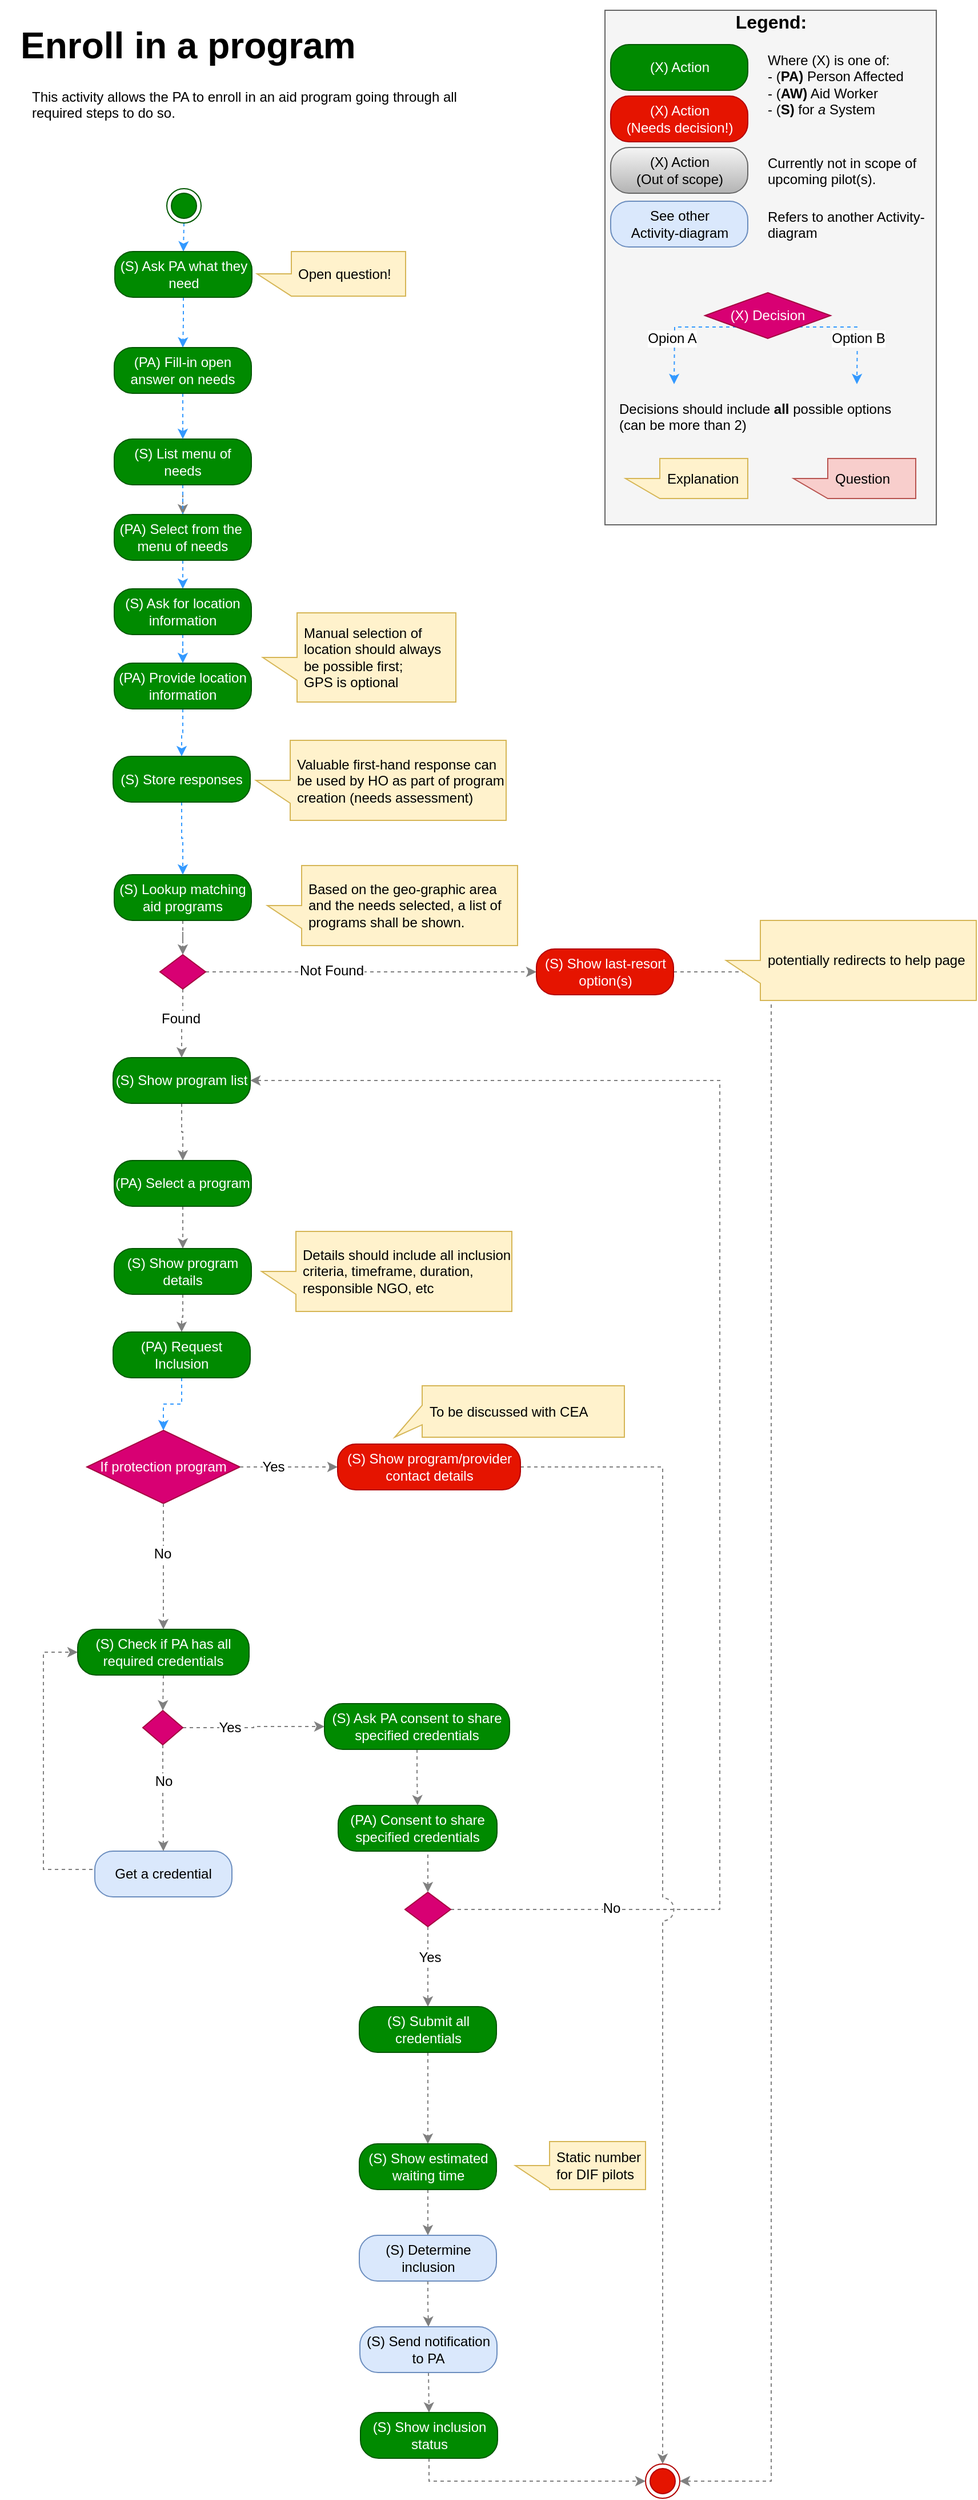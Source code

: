 <mxfile version="10.7.7" type="github"><diagram id="uyd7z65uwDIBuKVMTp-y" name="Page-1"><mxGraphModel dx="797" dy="437" grid="0" gridSize="10" guides="1" tooltips="1" connect="1" arrows="1" fold="1" page="1" pageScale="1" pageWidth="827" pageHeight="1169" math="0" shadow="0"><root><mxCell id="0"/><mxCell id="1" parent="0"/><mxCell id="dZI5QaEkNRva04lKHHQ4-4" style="edgeStyle=orthogonalEdgeStyle;rounded=0;orthogonalLoop=1;jettySize=auto;html=1;exitX=0.5;exitY=1;exitDx=0;exitDy=0;entryX=0.5;entryY=0;entryDx=0;entryDy=0;dashed=1;strokeColor=#3399FF;fontColor=#ffffff;" parent="1" source="oU4Lt3CGuPSWamgN9LYf-1" target="zf2kg7kvvW6hPiBmQthj-25" edge="1"><mxGeometry relative="1" as="geometry"/></mxCell><mxCell id="oU4Lt3CGuPSWamgN9LYf-1" value="" style="ellipse;html=1;shape=endState;fillColor=#008a00;strokeColor=#005700;fontColor=#ffffff;" parent="1" vertex="1"><mxGeometry x="146" y="165" width="30" height="30" as="geometry"/></mxCell><mxCell id="oU4Lt3CGuPSWamgN9LYf-8" value="" style="edgeStyle=orthogonalEdgeStyle;rounded=0;orthogonalLoop=1;jettySize=auto;html=1;dashed=1;strokeColor=#808080;" parent="1" source="oU4Lt3CGuPSWamgN9LYf-4" target="oU4Lt3CGuPSWamgN9LYf-7" edge="1"><mxGeometry relative="1" as="geometry"/></mxCell><mxCell id="oU4Lt3CGuPSWamgN9LYf-67" value="" style="edgeStyle=orthogonalEdgeStyle;rounded=0;orthogonalLoop=1;jettySize=auto;html=1;dashed=1;strokeColor=#3399FF;fontColor=#ffffff;entryX=0.5;entryY=0;entryDx=0;entryDy=0;" parent="1" source="oU4Lt3CGuPSWamgN9LYf-4" target="HjRFeHf8o4GDufUZVxiz-6" edge="1"><mxGeometry relative="1" as="geometry"/></mxCell><mxCell id="oU4Lt3CGuPSWamgN9LYf-4" value="(S) List menu of needs" style="rounded=1;whiteSpace=wrap;html=1;arcSize=40;fillColor=#008a00;strokeColor=#005700;fontColor=#ffffff;" parent="1" vertex="1"><mxGeometry x="100" y="384" width="120" height="40" as="geometry"/></mxCell><mxCell id="dZI5QaEkNRva04lKHHQ4-15" value="" style="edgeStyle=orthogonalEdgeStyle;rounded=0;orthogonalLoop=1;jettySize=auto;html=1;dashed=1;strokeColor=#3399FF;fontColor=#ffffff;" parent="1" source="oU4Lt3CGuPSWamgN9LYf-66" target="dZI5QaEkNRva04lKHHQ4-5" edge="1"><mxGeometry relative="1" as="geometry"/></mxCell><mxCell id="oU4Lt3CGuPSWamgN9LYf-66" value="(PA) Provide location information" style="rounded=1;whiteSpace=wrap;html=1;arcSize=40;fillColor=#008a00;strokeColor=#005700;fontColor=#ffffff;" parent="1" vertex="1"><mxGeometry x="100" y="580" width="120" height="40" as="geometry"/></mxCell><mxCell id="0B6B8H3ElIvbhqajSySz-6" style="edgeStyle=orthogonalEdgeStyle;rounded=0;orthogonalLoop=1;jettySize=auto;html=1;entryX=0.5;entryY=0;entryDx=0;entryDy=0;dashed=1;strokeColor=#808080;fontColor=#ffffff;" parent="1" source="oU4Lt3CGuPSWamgN9LYf-68" target="oU4Lt3CGuPSWamgN9LYf-76" edge="1"><mxGeometry relative="1" as="geometry"/></mxCell><mxCell id="oU4Lt3CGuPSWamgN9LYf-68" value="(S) Lookup matching aid programs" style="rounded=1;whiteSpace=wrap;html=1;arcSize=40;fillColor=#008a00;strokeColor=#005700;fontColor=#ffffff;" parent="1" vertex="1"><mxGeometry x="100" y="765" width="120" height="40" as="geometry"/></mxCell><mxCell id="oU4Lt3CGuPSWamgN9LYf-7" value="(PA) Select from the&amp;nbsp; menu of needs" style="rounded=1;whiteSpace=wrap;html=1;arcSize=40;fillColor=#008a00;strokeColor=#005700;fontColor=#ffffff;" parent="1" vertex="1"><mxGeometry x="100" y="450" width="120" height="40" as="geometry"/></mxCell><mxCell id="oU4Lt3CGuPSWamgN9LYf-14" value="" style="edgeStyle=orthogonalEdgeStyle;rounded=0;orthogonalLoop=1;jettySize=auto;html=1;dashed=1;strokeColor=#808080;" parent="1" source="oU4Lt3CGuPSWamgN9LYf-11" target="oU4Lt3CGuPSWamgN9LYf-13" edge="1"><mxGeometry relative="1" as="geometry"/></mxCell><mxCell id="oU4Lt3CGuPSWamgN9LYf-11" value="(S) Show program list" style="rounded=1;whiteSpace=wrap;html=1;arcSize=40;fillColor=#008a00;strokeColor=#005700;fontColor=#ffffff;" parent="1" vertex="1"><mxGeometry x="99" y="925" width="120" height="40" as="geometry"/></mxCell><mxCell id="oU4Lt3CGuPSWamgN9LYf-65" style="edgeStyle=orthogonalEdgeStyle;rounded=0;orthogonalLoop=1;jettySize=auto;html=1;entryX=0.5;entryY=0;entryDx=0;entryDy=0;dashed=1;strokeColor=#808080;fontColor=none;" parent="1" source="oU4Lt3CGuPSWamgN9LYf-13" target="oU4Lt3CGuPSWamgN9LYf-18" edge="1"><mxGeometry relative="1" as="geometry"/></mxCell><mxCell id="oU4Lt3CGuPSWamgN9LYf-13" value="(PA) Select a program" style="rounded=1;whiteSpace=wrap;html=1;arcSize=40;fillColor=#008a00;strokeColor=#005700;fontColor=#ffffff;" parent="1" vertex="1"><mxGeometry x="100" y="1015" width="120" height="40" as="geometry"/></mxCell><mxCell id="zf2kg7kvvW6hPiBmQthj-16" style="edgeStyle=orthogonalEdgeStyle;rounded=0;orthogonalLoop=1;jettySize=auto;html=1;dashed=1;strokeColor=#808080;fontSize=20;fontColor=#ffffff;" parent="1" source="oU4Lt3CGuPSWamgN9LYf-18" target="oU4Lt3CGuPSWamgN9LYf-20" edge="1"><mxGeometry relative="1" as="geometry"/></mxCell><mxCell id="oU4Lt3CGuPSWamgN9LYf-18" value="(S) Show program details" style="rounded=1;whiteSpace=wrap;html=1;arcSize=40;fillColor=#008a00;strokeColor=#005700;fontColor=#ffffff;" parent="1" vertex="1"><mxGeometry x="100" y="1092" width="120" height="40" as="geometry"/></mxCell><mxCell id="dZI5QaEkNRva04lKHHQ4-14" style="edgeStyle=orthogonalEdgeStyle;rounded=0;orthogonalLoop=1;jettySize=auto;html=1;exitX=0.5;exitY=1;exitDx=0;exitDy=0;entryX=0.5;entryY=0;entryDx=0;entryDy=0;dashed=1;strokeColor=#3399FF;fontColor=#ffffff;" parent="1" source="oU4Lt3CGuPSWamgN9LYf-20" target="oU4Lt3CGuPSWamgN9LYf-88" edge="1"><mxGeometry relative="1" as="geometry"/></mxCell><mxCell id="oU4Lt3CGuPSWamgN9LYf-20" value="(PA) Request Inclusion" style="rounded=1;whiteSpace=wrap;html=1;arcSize=40;fillColor=#008a00;strokeColor=#005700;fontColor=#ffffff;" parent="1" vertex="1"><mxGeometry x="99" y="1165" width="120" height="40" as="geometry"/></mxCell><mxCell id="oU4Lt3CGuPSWamgN9LYf-46" style="edgeStyle=orthogonalEdgeStyle;rounded=0;orthogonalLoop=1;jettySize=auto;html=1;entryX=0;entryY=0.5;entryDx=0;entryDy=0;dashed=1;strokeColor=#808080;fontColor=#ffffff;exitX=0;exitY=0.5;exitDx=0;exitDy=0;" parent="1" source="oU4Lt3CGuPSWamgN9LYf-24" target="zf2kg7kvvW6hPiBmQthj-17" edge="1"><mxGeometry relative="1" as="geometry"><Array as="points"><mxPoint x="38" y="1635"/><mxPoint x="38" y="1445"/></Array></mxGeometry></mxCell><mxCell id="oU4Lt3CGuPSWamgN9LYf-24" value="Get a credential" style="rounded=1;whiteSpace=wrap;html=1;arcSize=40;fillColor=#dae8fc;strokeColor=#6c8ebf;" parent="1" vertex="1"><mxGeometry x="83" y="1619" width="120" height="40" as="geometry"/></mxCell><mxCell id="oU4Lt3CGuPSWamgN9LYf-30" style="edgeStyle=orthogonalEdgeStyle;rounded=0;orthogonalLoop=1;jettySize=auto;html=1;entryX=0.5;entryY=0;entryDx=0;entryDy=0;dashed=1;strokeColor=#808080;" parent="1" source="oU4Lt3CGuPSWamgN9LYf-26" target="oU4Lt3CGuPSWamgN9LYf-24" edge="1"><mxGeometry relative="1" as="geometry"/></mxCell><mxCell id="oU4Lt3CGuPSWamgN9LYf-31" value="No&lt;br&gt;" style="text;html=1;resizable=0;points=[];align=center;verticalAlign=middle;labelBackgroundColor=#ffffff;" parent="oU4Lt3CGuPSWamgN9LYf-30" vertex="1" connectable="0"><mxGeometry x="-0.319" relative="1" as="geometry"><mxPoint as="offset"/></mxGeometry></mxCell><mxCell id="oU4Lt3CGuPSWamgN9LYf-33" style="edgeStyle=orthogonalEdgeStyle;rounded=0;orthogonalLoop=1;jettySize=auto;html=1;entryX=0;entryY=0.5;entryDx=0;entryDy=0;dashed=1;strokeColor=#808080;" parent="1" source="oU4Lt3CGuPSWamgN9LYf-26" target="zf2kg7kvvW6hPiBmQthj-22" edge="1"><mxGeometry relative="1" as="geometry"><mxPoint x="355" y="1625" as="targetPoint"/></mxGeometry></mxCell><mxCell id="oU4Lt3CGuPSWamgN9LYf-34" value="Yes" style="text;html=1;resizable=0;points=[];align=center;verticalAlign=middle;labelBackgroundColor=#ffffff;" parent="oU4Lt3CGuPSWamgN9LYf-33" vertex="1" connectable="0"><mxGeometry x="-0.283" relative="1" as="geometry"><mxPoint x="-4" as="offset"/></mxGeometry></mxCell><mxCell id="oU4Lt3CGuPSWamgN9LYf-26" value="" style="rhombus;whiteSpace=wrap;html=1;fillColor=#d80073;strokeColor=#A50040;fontColor=#ffffff;" parent="1" vertex="1"><mxGeometry x="125" y="1496" width="35" height="30" as="geometry"/></mxCell><mxCell id="oU4Lt3CGuPSWamgN9LYf-49" style="edgeStyle=orthogonalEdgeStyle;rounded=0;orthogonalLoop=1;jettySize=auto;html=1;entryX=1;entryY=0.5;entryDx=0;entryDy=0;dashed=1;strokeColor=#808080;fontColor=#ffffff;jumpStyle=none;" parent="1" source="oU4Lt3CGuPSWamgN9LYf-37" target="oU4Lt3CGuPSWamgN9LYf-11" edge="1"><mxGeometry relative="1" as="geometry"><Array as="points"><mxPoint x="630" y="1670"/><mxPoint x="630" y="945"/></Array></mxGeometry></mxCell><mxCell id="oU4Lt3CGuPSWamgN9LYf-51" value="No" style="text;html=1;resizable=0;points=[];align=center;verticalAlign=middle;labelBackgroundColor=#ffffff;fontColor=none;noLabel=1;" parent="oU4Lt3CGuPSWamgN9LYf-49" vertex="1" connectable="0"><mxGeometry x="-0.216" y="-31" relative="1" as="geometry"><mxPoint as="offset"/></mxGeometry></mxCell><mxCell id="zf2kg7kvvW6hPiBmQthj-24" value="&lt;font color=&quot;#000000&quot; style=&quot;font-size: 12px;&quot;&gt;No&lt;/font&gt;" style="text;html=1;resizable=0;points=[];align=center;verticalAlign=middle;labelBackgroundColor=#ffffff;fontSize=12;fontColor=#ffffff;" parent="oU4Lt3CGuPSWamgN9LYf-49" vertex="1" connectable="0"><mxGeometry x="-0.795" y="1" relative="1" as="geometry"><mxPoint as="offset"/></mxGeometry></mxCell><mxCell id="oU4Lt3CGuPSWamgN9LYf-54" style="edgeStyle=orthogonalEdgeStyle;rounded=0;orthogonalLoop=1;jettySize=auto;html=1;entryX=0.5;entryY=0;entryDx=0;entryDy=0;dashed=1;strokeColor=#808080;fontColor=none;" parent="1" source="oU4Lt3CGuPSWamgN9LYf-37" target="oU4Lt3CGuPSWamgN9LYf-53" edge="1"><mxGeometry relative="1" as="geometry"/></mxCell><mxCell id="FkbT74hbkSmJbPn7-JpA-1" value="Yes" style="text;html=1;resizable=0;points=[];align=center;verticalAlign=middle;labelBackgroundColor=#ffffff;" parent="oU4Lt3CGuPSWamgN9LYf-54" vertex="1" connectable="0"><mxGeometry x="-0.242" y="1" relative="1" as="geometry"><mxPoint as="offset"/></mxGeometry></mxCell><mxCell id="oU4Lt3CGuPSWamgN9LYf-37" value="" style="rhombus;whiteSpace=wrap;html=1;fillColor=#d80073;strokeColor=#A50040;fontColor=#ffffff;" parent="1" vertex="1"><mxGeometry x="354.5" y="1655" width="40" height="30" as="geometry"/></mxCell><mxCell id="oU4Lt3CGuPSWamgN9LYf-48" value="" style="ellipse;html=1;shape=endState;fillColor=#e51400;strokeColor=#B20000;fontColor=#ffffff;" parent="1" vertex="1"><mxGeometry x="565" y="2155" width="30" height="30" as="geometry"/></mxCell><mxCell id="oU4Lt3CGuPSWamgN9LYf-56" value="" style="edgeStyle=orthogonalEdgeStyle;rounded=0;orthogonalLoop=1;jettySize=auto;html=1;dashed=1;strokeColor=#808080;fontColor=none;" parent="1" source="oU4Lt3CGuPSWamgN9LYf-53" target="oU4Lt3CGuPSWamgN9LYf-55" edge="1"><mxGeometry relative="1" as="geometry"/></mxCell><mxCell id="oU4Lt3CGuPSWamgN9LYf-53" value="(S) Submit all credentials" style="rounded=1;whiteSpace=wrap;html=1;arcSize=40;fillColor=#008a00;strokeColor=#005700;fontColor=#ffffff;" parent="1" vertex="1"><mxGeometry x="314.5" y="1755" width="120" height="40" as="geometry"/></mxCell><mxCell id="oU4Lt3CGuPSWamgN9LYf-58" value="" style="edgeStyle=orthogonalEdgeStyle;rounded=0;orthogonalLoop=1;jettySize=auto;html=1;dashed=1;strokeColor=#808080;fontColor=none;" parent="1" source="oU4Lt3CGuPSWamgN9LYf-55" target="oU4Lt3CGuPSWamgN9LYf-57" edge="1"><mxGeometry relative="1" as="geometry"/></mxCell><mxCell id="oU4Lt3CGuPSWamgN9LYf-55" value="(S) Show estimated waiting time" style="rounded=1;whiteSpace=wrap;html=1;arcSize=40;fillColor=#008a00;strokeColor=#005700;fontColor=#ffffff;" parent="1" vertex="1"><mxGeometry x="314.5" y="1875" width="120" height="40" as="geometry"/></mxCell><mxCell id="oU4Lt3CGuPSWamgN9LYf-61" style="edgeStyle=orthogonalEdgeStyle;rounded=0;orthogonalLoop=1;jettySize=auto;html=1;entryX=0.5;entryY=0;entryDx=0;entryDy=0;dashed=1;strokeColor=#808080;fontColor=none;" parent="1" source="oU4Lt3CGuPSWamgN9LYf-57" target="oU4Lt3CGuPSWamgN9LYf-62" edge="1"><mxGeometry relative="1" as="geometry"><mxPoint x="374.857" y="1975.143" as="targetPoint"/></mxGeometry></mxCell><mxCell id="oU4Lt3CGuPSWamgN9LYf-57" value="(S) Determine inclusion" style="rounded=1;whiteSpace=wrap;html=1;arcSize=40;fillColor=#dae8fc;strokeColor=#6c8ebf;" parent="1" vertex="1"><mxGeometry x="314.5" y="1955" width="120" height="40" as="geometry"/></mxCell><mxCell id="oU4Lt3CGuPSWamgN9LYf-64" style="edgeStyle=orthogonalEdgeStyle;rounded=0;orthogonalLoop=1;jettySize=auto;html=1;entryX=0.5;entryY=0;entryDx=0;entryDy=0;dashed=1;strokeColor=#808080;fontColor=none;exitX=0.5;exitY=1;exitDx=0;exitDy=0;" parent="1" source="oU4Lt3CGuPSWamgN9LYf-62" target="HjRFeHf8o4GDufUZVxiz-4" edge="1"><mxGeometry relative="1" as="geometry"/></mxCell><mxCell id="oU4Lt3CGuPSWamgN9LYf-62" value="(S) Send notification to PA" style="rounded=1;whiteSpace=wrap;html=1;arcSize=40;fillColor=#dae8fc;strokeColor=#6c8ebf;fontColor=#000000;" parent="1" vertex="1"><mxGeometry x="315" y="2035" width="120" height="40" as="geometry"/></mxCell><mxCell id="oU4Lt3CGuPSWamgN9LYf-80" value="" style="edgeStyle=orthogonalEdgeStyle;rounded=0;orthogonalLoop=1;jettySize=auto;html=1;dashed=1;strokeColor=#808080;fontColor=#ffffff;entryX=0;entryY=0.5;entryDx=0;entryDy=0;" parent="1" source="oU4Lt3CGuPSWamgN9LYf-76" target="oU4Lt3CGuPSWamgN9LYf-85" edge="1"><mxGeometry relative="1" as="geometry"><mxPoint x="320" y="850" as="targetPoint"/></mxGeometry></mxCell><mxCell id="oU4Lt3CGuPSWamgN9LYf-81" value="&lt;font color=&quot;#000000&quot;&gt;Not Found&lt;/font&gt;" style="text;html=1;resizable=0;points=[];align=center;verticalAlign=middle;labelBackgroundColor=#ffffff;fontColor=#ffffff;" parent="oU4Lt3CGuPSWamgN9LYf-80" vertex="1" connectable="0"><mxGeometry x="-0.239" y="1" relative="1" as="geometry"><mxPoint as="offset"/></mxGeometry></mxCell><mxCell id="oU4Lt3CGuPSWamgN9LYf-83" value="" style="edgeStyle=orthogonalEdgeStyle;rounded=0;orthogonalLoop=1;jettySize=auto;html=1;dashed=1;strokeColor=#808080;fontColor=#ffffff;entryX=0.5;entryY=0;entryDx=0;entryDy=0;" parent="1" source="oU4Lt3CGuPSWamgN9LYf-76" target="oU4Lt3CGuPSWamgN9LYf-11" edge="1"><mxGeometry relative="1" as="geometry"><mxPoint x="160" y="950" as="targetPoint"/></mxGeometry></mxCell><mxCell id="oU4Lt3CGuPSWamgN9LYf-84" value="&lt;font color=&quot;#000000&quot;&gt;Found&lt;/font&gt;" style="text;html=1;resizable=0;points=[];align=center;verticalAlign=middle;labelBackgroundColor=#ffffff;fontColor=#ffffff;" parent="oU4Lt3CGuPSWamgN9LYf-83" vertex="1" connectable="0"><mxGeometry x="0.218" y="-1" relative="1" as="geometry"><mxPoint y="-10" as="offset"/></mxGeometry></mxCell><mxCell id="oU4Lt3CGuPSWamgN9LYf-76" value="" style="rhombus;whiteSpace=wrap;html=1;fillColor=#d80073;strokeColor=#A50040;fontColor=#ffffff;" parent="1" vertex="1"><mxGeometry x="140" y="835" width="40" height="30" as="geometry"/></mxCell><mxCell id="oU4Lt3CGuPSWamgN9LYf-87" style="edgeStyle=orthogonalEdgeStyle;rounded=0;orthogonalLoop=1;jettySize=auto;html=1;dashed=1;strokeColor=#808080;fontColor=#ffffff;exitX=1;exitY=0.5;exitDx=0;exitDy=0;entryX=1;entryY=0.5;entryDx=0;entryDy=0;" parent="1" source="oU4Lt3CGuPSWamgN9LYf-85" target="oU4Lt3CGuPSWamgN9LYf-48" edge="1"><mxGeometry relative="1" as="geometry"><mxPoint x="530" y="895" as="sourcePoint"/><Array as="points"><mxPoint x="675" y="850"/><mxPoint x="675" y="2170"/></Array></mxGeometry></mxCell><mxCell id="oU4Lt3CGuPSWamgN9LYf-85" value="(S) Show last-resort option(s)" style="rounded=1;whiteSpace=wrap;html=1;arcSize=40;fillColor=#e51400;strokeColor=#B20000;fontColor=#ffffff;" parent="1" vertex="1"><mxGeometry x="469.5" y="830" width="120" height="40" as="geometry"/></mxCell><mxCell id="zf2kg7kvvW6hPiBmQthj-14" style="edgeStyle=orthogonalEdgeStyle;rounded=0;orthogonalLoop=1;jettySize=auto;html=1;exitX=0.5;exitY=1;exitDx=0;exitDy=0;entryX=0.5;entryY=0;entryDx=0;entryDy=0;dashed=1;strokeColor=#808080;fontSize=20;fontColor=#ffffff;" parent="1" source="zf2kg7kvvW6hPiBmQthj-17" target="oU4Lt3CGuPSWamgN9LYf-26" edge="1"><mxGeometry relative="1" as="geometry"/></mxCell><mxCell id="oU4Lt3CGuPSWamgN9LYf-88" value="&lt;span&gt;If protection program&lt;/span&gt;" style="rhombus;whiteSpace=wrap;html=1;fillColor=#d80073;strokeColor=#A50040;fontColor=#ffffff;" parent="1" vertex="1"><mxGeometry x="76" y="1251" width="134" height="64" as="geometry"/></mxCell><mxCell id="zf2kg7kvvW6hPiBmQthj-10" style="edgeStyle=orthogonalEdgeStyle;rounded=0;orthogonalLoop=1;jettySize=auto;html=1;entryX=0;entryY=0.5;entryDx=0;entryDy=0;dashed=1;strokeColor=#808080;fontColor=#ffffff;exitX=1;exitY=0.5;exitDx=0;exitDy=0;" parent="1" source="oU4Lt3CGuPSWamgN9LYf-88" target="oU4Lt3CGuPSWamgN9LYf-95" edge="1"><mxGeometry relative="1" as="geometry"/></mxCell><mxCell id="zf2kg7kvvW6hPiBmQthj-11" value="&lt;font color=&quot;#000000&quot; style=&quot;font-size: 12px;&quot;&gt;Yes&lt;/font&gt;" style="text;html=1;resizable=0;points=[];align=center;verticalAlign=middle;labelBackgroundColor=#ffffff;fontSize=12;fontColor=#ffffff;" parent="zf2kg7kvvW6hPiBmQthj-10" vertex="1" connectable="0"><mxGeometry x="-0.282" y="-2" relative="1" as="geometry"><mxPoint x="-1.5" y="-2" as="offset"/></mxGeometry></mxCell><mxCell id="oU4Lt3CGuPSWamgN9LYf-97" style="edgeStyle=orthogonalEdgeStyle;rounded=0;orthogonalLoop=1;jettySize=auto;html=1;entryX=0.5;entryY=0;entryDx=0;entryDy=0;dashed=1;strokeColor=#808080;fontColor=#ffffff;jumpStyle=arc;jumpSize=20;" parent="1" source="oU4Lt3CGuPSWamgN9LYf-95" target="oU4Lt3CGuPSWamgN9LYf-48" edge="1"><mxGeometry relative="1" as="geometry"/></mxCell><mxCell id="oU4Lt3CGuPSWamgN9LYf-95" value="(S) Show program/provider contact details" style="rounded=1;whiteSpace=wrap;html=1;arcSize=40;fillColor=#e51400;strokeColor=#B20000;fontColor=#ffffff;" parent="1" vertex="1"><mxGeometry x="295.5" y="1263" width="160" height="40" as="geometry"/></mxCell><mxCell id="zf2kg7kvvW6hPiBmQthj-17" value="(S) Check if PA has all required credentials" style="rounded=1;whiteSpace=wrap;html=1;arcSize=40;fillColor=#008a00;strokeColor=#005700;fontColor=#ffffff;" parent="1" vertex="1"><mxGeometry x="68" y="1425" width="150" height="40" as="geometry"/></mxCell><mxCell id="zf2kg7kvvW6hPiBmQthj-18" style="edgeStyle=orthogonalEdgeStyle;rounded=0;orthogonalLoop=1;jettySize=auto;html=1;exitX=0.5;exitY=1;exitDx=0;exitDy=0;entryX=0.5;entryY=0;entryDx=0;entryDy=0;dashed=1;strokeColor=#808080;fontSize=20;fontColor=#ffffff;" parent="1" source="oU4Lt3CGuPSWamgN9LYf-88" target="zf2kg7kvvW6hPiBmQthj-17" edge="1"><mxGeometry relative="1" as="geometry"><mxPoint x="158.857" y="1359.857" as="sourcePoint"/><mxPoint x="156.571" y="1475.286" as="targetPoint"/></mxGeometry></mxCell><mxCell id="zf2kg7kvvW6hPiBmQthj-19" value="&lt;font color=&quot;#000000&quot; style=&quot;font-size: 12px;&quot;&gt;No&lt;/font&gt;" style="text;html=1;resizable=0;points=[];align=center;verticalAlign=middle;labelBackgroundColor=#ffffff;fontSize=12;fontColor=#ffffff;" parent="zf2kg7kvvW6hPiBmQthj-18" vertex="1" connectable="0"><mxGeometry x="-0.2" y="-1" relative="1" as="geometry"><mxPoint as="offset"/></mxGeometry></mxCell><mxCell id="zf2kg7kvvW6hPiBmQthj-21" style="edgeStyle=orthogonalEdgeStyle;rounded=0;orthogonalLoop=1;jettySize=auto;html=1;exitX=0.5;exitY=1;exitDx=0;exitDy=0;entryX=0.5;entryY=0;entryDx=0;entryDy=0;dashed=1;strokeColor=#808080;fontSize=20;fontColor=#ffffff;" parent="1" source="zf2kg7kvvW6hPiBmQthj-20" target="oU4Lt3CGuPSWamgN9LYf-37" edge="1"><mxGeometry relative="1" as="geometry"/></mxCell><mxCell id="zf2kg7kvvW6hPiBmQthj-20" value="(PA) Consent to share specified credentials" style="rounded=1;whiteSpace=wrap;html=1;arcSize=40;fillColor=#008a00;strokeColor=#005700;fontColor=#ffffff;" parent="1" vertex="1"><mxGeometry x="296" y="1579" width="139" height="40" as="geometry"/></mxCell><mxCell id="zf2kg7kvvW6hPiBmQthj-23" style="edgeStyle=orthogonalEdgeStyle;rounded=0;orthogonalLoop=1;jettySize=auto;html=1;entryX=0.5;entryY=0;entryDx=0;entryDy=0;dashed=1;strokeColor=#808080;fontSize=20;fontColor=#ffffff;" parent="1" source="zf2kg7kvvW6hPiBmQthj-22" target="zf2kg7kvvW6hPiBmQthj-20" edge="1"><mxGeometry relative="1" as="geometry"/></mxCell><mxCell id="zf2kg7kvvW6hPiBmQthj-22" value="(S) Ask PA consent to share specified credentials" style="rounded=1;whiteSpace=wrap;html=1;arcSize=40;fillColor=#008a00;strokeColor=#005700;fontColor=#ffffff;" parent="1" vertex="1"><mxGeometry x="284" y="1490" width="162" height="40" as="geometry"/></mxCell><mxCell id="dZI5QaEkNRva04lKHHQ4-9" value="" style="edgeStyle=orthogonalEdgeStyle;rounded=0;orthogonalLoop=1;jettySize=auto;html=1;dashed=1;strokeColor=#3399FF;fontColor=#ffffff;entryX=0.5;entryY=0;entryDx=0;entryDy=0;" parent="1" source="zf2kg7kvvW6hPiBmQthj-25" target="HjRFeHf8o4GDufUZVxiz-1" edge="1"><mxGeometry relative="1" as="geometry"><mxPoint x="161" y="293" as="targetPoint"/></mxGeometry></mxCell><mxCell id="zf2kg7kvvW6hPiBmQthj-25" value="(S) Ask PA what they need&lt;br&gt;" style="rounded=1;whiteSpace=wrap;html=1;arcSize=40;fillColor=#008a00;strokeColor=#005700;fontColor=#ffffff;" parent="1" vertex="1"><mxGeometry x="100.5" y="220" width="120" height="40" as="geometry"/></mxCell><mxCell id="tVrfoSZqtENLI2jWyWoj-67" value="&lt;div style=&quot;text-align: left ; font-size: 32px&quot;&gt;Enroll in a program&lt;/div&gt;" style="text;html=1;strokeColor=none;fillColor=none;align=left;verticalAlign=middle;whiteSpace=wrap;rounded=0;fontStyle=1;fontSize=32;spacingLeft=16;" parent="1" vertex="1"><mxGeometry width="518" height="80" as="geometry"/></mxCell><mxCell id="0B6B8H3ElIvbhqajSySz-3" value="&lt;p&gt;This activity allows the PA to enroll in an aid program going through all required steps to do so.&lt;/p&gt;" style="text;html=1;strokeColor=none;fillColor=none;spacing=8;spacingTop=-20;whiteSpace=wrap;overflow=hidden;rounded=0;align=left;" parent="1" vertex="1"><mxGeometry x="20" y="73" width="432" height="57" as="geometry"/></mxCell><mxCell id="OoacG61C2pGKt3N6uc8m-2" value="&lt;p&gt;Manual selection of location should always be possible first;&lt;br&gt;GPS is optional&lt;/p&gt;" style="shape=callout;whiteSpace=wrap;html=1;perimeter=calloutPerimeter;fillColor=#fff2cc;fontSize=12;align=left;strokeColor=#d6b656;spacingLeft=4;rotation=0;direction=south;" parent="1" vertex="1"><mxGeometry x="230" y="536" width="169" height="78" as="geometry"/></mxCell><mxCell id="OoacG61C2pGKt3N6uc8m-3" value="&lt;p&gt;Static number for DIF pilots&lt;/p&gt;" style="shape=callout;whiteSpace=wrap;html=1;perimeter=calloutPerimeter;fillColor=#fff2cc;fontSize=12;align=left;strokeColor=#d6b656;spacingLeft=4;direction=south;" parent="1" vertex="1"><mxGeometry x="451" y="1873" width="114" height="42" as="geometry"/></mxCell><mxCell id="dZI5QaEkNRva04lKHHQ4-2" value="&lt;p&gt;Valuable first-hand response can be used by HO as part of program creation (needs assessment)&lt;/p&gt;" style="shape=callout;whiteSpace=wrap;html=1;perimeter=calloutPerimeter;fillColor=#fff2cc;fontSize=12;align=left;strokeColor=#d6b656;spacingLeft=4;direction=south;" parent="1" vertex="1"><mxGeometry x="224" y="647.5" width="219" height="70" as="geometry"/></mxCell><mxCell id="dZI5QaEkNRva04lKHHQ4-3" value="" style="group" parent="1" vertex="1" connectable="0"><mxGeometry x="529.5" y="9" width="290" height="462" as="geometry"/></mxCell><mxCell id="tVrfoSZqtENLI2jWyWoj-38" value="" style="rounded=0;whiteSpace=wrap;html=1;fontSize=16;align=left;fillColor=#f5f5f5;strokeColor=#666666;fontColor=#333333;" parent="dZI5QaEkNRva04lKHHQ4-3" vertex="1"><mxGeometry width="290" height="450" as="geometry"/></mxCell><mxCell id="tVrfoSZqtENLI2jWyWoj-43" value="See other&lt;br&gt;Activity-diagram" style="rounded=1;whiteSpace=wrap;html=1;arcSize=40;fillColor=#dae8fc;strokeColor=#6c8ebf;" parent="dZI5QaEkNRva04lKHHQ4-3" vertex="1"><mxGeometry x="5" y="167" width="120" height="40" as="geometry"/></mxCell><mxCell id="tVrfoSZqtENLI2jWyWoj-45" value="(X) Action&lt;br&gt;" style="rounded=1;whiteSpace=wrap;html=1;arcSize=40;fillColor=#008a00;strokeColor=#005700;fontColor=#ffffff;" parent="dZI5QaEkNRva04lKHHQ4-3" vertex="1"><mxGeometry x="5" y="30" width="120" height="40" as="geometry"/></mxCell><mxCell id="tVrfoSZqtENLI2jWyWoj-46" value="" style="edgeStyle=orthogonalEdgeStyle;rounded=0;orthogonalLoop=1;jettySize=auto;html=1;dashed=1;strokeColor=#3399FF;exitX=0;exitY=1;exitDx=0;exitDy=0;" parent="dZI5QaEkNRva04lKHHQ4-3" source="tVrfoSZqtENLI2jWyWoj-50" edge="1"><mxGeometry relative="1" as="geometry"><mxPoint x="60.5" y="327" as="targetPoint"/></mxGeometry></mxCell><mxCell id="tVrfoSZqtENLI2jWyWoj-47" value="Opion A" style="text;html=1;resizable=0;points=[];align=center;verticalAlign=middle;labelBackgroundColor=#ffffff;" parent="tVrfoSZqtENLI2jWyWoj-46" vertex="1" connectable="0"><mxGeometry x="-0.263" y="1" relative="1" as="geometry"><mxPoint x="-18" y="9" as="offset"/></mxGeometry></mxCell><mxCell id="tVrfoSZqtENLI2jWyWoj-48" style="edgeStyle=orthogonalEdgeStyle;rounded=0;orthogonalLoop=1;jettySize=auto;html=1;exitX=1;exitY=1;exitDx=0;exitDy=0;dashed=1;strokeColor=#3399FF;" parent="dZI5QaEkNRva04lKHHQ4-3" source="tVrfoSZqtENLI2jWyWoj-50" edge="1"><mxGeometry relative="1" as="geometry"><mxPoint x="220.5" y="327" as="targetPoint"/></mxGeometry></mxCell><mxCell id="tVrfoSZqtENLI2jWyWoj-49" value="Option B" style="text;html=1;resizable=0;points=[];align=center;verticalAlign=middle;labelBackgroundColor=#ffffff;" parent="tVrfoSZqtENLI2jWyWoj-48" vertex="1" connectable="0"><mxGeometry x="0.2" y="-1" relative="1" as="geometry"><mxPoint x="1" as="offset"/></mxGeometry></mxCell><mxCell id="tVrfoSZqtENLI2jWyWoj-50" value="&lt;span&gt;(X) Decision&lt;br&gt;&lt;/span&gt;" style="rhombus;whiteSpace=wrap;html=1;fillColor=#d80073;strokeColor=#A50040;fontColor=#ffffff;" parent="dZI5QaEkNRva04lKHHQ4-3" vertex="1"><mxGeometry x="87.5" y="247" width="110" height="40" as="geometry"/></mxCell><mxCell id="tVrfoSZqtENLI2jWyWoj-66" value="(X) Action&lt;br&gt;(Needs decision!)&lt;br&gt;" style="rounded=1;whiteSpace=wrap;html=1;arcSize=40;fillColor=#e51400;strokeColor=#B20000;fontColor=#ffffff;" parent="dZI5QaEkNRva04lKHHQ4-3" vertex="1"><mxGeometry x="5" y="75" width="120" height="40" as="geometry"/></mxCell><mxCell id="tVrfoSZqtENLI2jWyWoj-68" value="&lt;font style=&quot;font-size: 16px;&quot;&gt;Legend:&lt;/font&gt;" style="text;html=1;strokeColor=none;fillColor=none;align=center;verticalAlign=middle;whiteSpace=wrap;rounded=0;fontSize=16;fontStyle=1" parent="dZI5QaEkNRva04lKHHQ4-3" vertex="1"><mxGeometry x="125" width="40" height="20" as="geometry"/></mxCell><mxCell id="tVrfoSZqtENLI2jWyWoj-69" value="Where (X) is one of:&lt;br&gt;- (&lt;b&gt;PA)&lt;/b&gt; Person Affected&lt;br&gt;- (&lt;b&gt;AW)&lt;/b&gt; Aid Worker&lt;br&gt;- (&lt;b&gt;S)&lt;/b&gt; for &lt;i&gt;a&lt;/i&gt; System&lt;br&gt;" style="text;html=1;strokeColor=none;fillColor=none;align=left;verticalAlign=top;whiteSpace=wrap;rounded=0;fontSize=12;" parent="dZI5QaEkNRva04lKHHQ4-3" vertex="1"><mxGeometry x="140" y="30" width="140" height="70" as="geometry"/></mxCell><mxCell id="tVrfoSZqtENLI2jWyWoj-70" value="Refers to another Activity-diagram&lt;br&gt;" style="text;html=1;strokeColor=none;fillColor=none;align=left;verticalAlign=top;whiteSpace=wrap;rounded=0;fontSize=12;" parent="dZI5QaEkNRva04lKHHQ4-3" vertex="1"><mxGeometry x="140" y="167" width="140" height="38" as="geometry"/></mxCell><mxCell id="tVrfoSZqtENLI2jWyWoj-71" value="Decisions should include &lt;b&gt;all&lt;/b&gt; possible options (can be more than 2)&lt;br&gt;" style="text;html=1;strokeColor=none;fillColor=none;align=left;verticalAlign=top;whiteSpace=wrap;rounded=0;fontSize=12;" parent="dZI5QaEkNRva04lKHHQ4-3" vertex="1"><mxGeometry x="10" y="335" width="250" height="38" as="geometry"/></mxCell><mxCell id="tVrfoSZqtENLI2jWyWoj-72" value="&lt;p&gt;Explanation&lt;/p&gt;" style="shape=callout;whiteSpace=wrap;html=1;perimeter=calloutPerimeter;fillColor=#fff2cc;fontSize=12;align=left;strokeColor=#d6b656;spacingLeft=4;direction=south;" parent="dZI5QaEkNRva04lKHHQ4-3" vertex="1"><mxGeometry x="18" y="392" width="107" height="35" as="geometry"/></mxCell><mxCell id="tVrfoSZqtENLI2jWyWoj-73" value="(X) Action&lt;br&gt;(Out of scope)&lt;br&gt;" style="rounded=1;whiteSpace=wrap;html=1;arcSize=40;fillColor=#f5f5f5;strokeColor=#666666;gradientColor=#b3b3b3;" parent="dZI5QaEkNRva04lKHHQ4-3" vertex="1"><mxGeometry x="5" y="120" width="120" height="40" as="geometry"/></mxCell><mxCell id="tVrfoSZqtENLI2jWyWoj-74" value="Currently not in scope of upcoming pilot(s).&lt;br&gt;" style="text;html=1;strokeColor=none;fillColor=none;align=left;verticalAlign=top;whiteSpace=wrap;rounded=0;fontSize=12;" parent="dZI5QaEkNRva04lKHHQ4-3" vertex="1"><mxGeometry x="140" y="120" width="140" height="70" as="geometry"/></mxCell><mxCell id="STUY2ZxCftv0pSWl8Uxs-1" value="&lt;p&gt;Question&lt;/p&gt;" style="shape=callout;whiteSpace=wrap;html=1;perimeter=calloutPerimeter;fillColor=#f8cecc;fontSize=12;align=left;strokeColor=#b85450;spacingLeft=4;direction=south;" parent="dZI5QaEkNRva04lKHHQ4-3" vertex="1"><mxGeometry x="165" y="392" width="107" height="35" as="geometry"/></mxCell><mxCell id="dZI5QaEkNRva04lKHHQ4-12" value="" style="edgeStyle=orthogonalEdgeStyle;rounded=0;orthogonalLoop=1;jettySize=auto;html=1;dashed=1;strokeColor=#3399FF;fontColor=#ffffff;" parent="1" source="dZI5QaEkNRva04lKHHQ4-5" target="oU4Lt3CGuPSWamgN9LYf-68" edge="1"><mxGeometry relative="1" as="geometry"/></mxCell><mxCell id="dZI5QaEkNRva04lKHHQ4-5" value="(S) Store responses&lt;br&gt;" style="rounded=1;whiteSpace=wrap;html=1;arcSize=40;fillColor=#008a00;strokeColor=#005700;fontColor=#ffffff;" parent="1" vertex="1"><mxGeometry x="99" y="661.5" width="120" height="40" as="geometry"/></mxCell><mxCell id="dZI5QaEkNRva04lKHHQ4-10" value="&lt;p&gt;Open question!&lt;/p&gt;" style="shape=callout;whiteSpace=wrap;html=1;perimeter=calloutPerimeter;fillColor=#fff2cc;fontSize=12;align=left;strokeColor=#d6b656;spacingLeft=4;direction=south;" parent="1" vertex="1"><mxGeometry x="225" y="220" width="130" height="39" as="geometry"/></mxCell><mxCell id="dZI5QaEkNRva04lKHHQ4-13" value="&lt;p&gt;Details should include all inclusion criteria, timeframe, duration, responsible NGO, etc&lt;/p&gt;" style="shape=callout;whiteSpace=wrap;html=1;perimeter=calloutPerimeter;fillColor=#fff2cc;fontSize=12;align=left;strokeColor=#d6b656;spacingLeft=4;direction=south;" parent="1" vertex="1"><mxGeometry x="229" y="1077" width="219" height="70" as="geometry"/></mxCell><mxCell id="HjRFeHf8o4GDufUZVxiz-3" style="edgeStyle=orthogonalEdgeStyle;rounded=0;orthogonalLoop=1;jettySize=auto;html=1;entryX=0.5;entryY=0;entryDx=0;entryDy=0;dashed=1;fontColor=#ffffff;strokeColor=#3399FF;" parent="1" source="HjRFeHf8o4GDufUZVxiz-1" target="oU4Lt3CGuPSWamgN9LYf-4" edge="1"><mxGeometry relative="1" as="geometry"/></mxCell><mxCell id="HjRFeHf8o4GDufUZVxiz-1" value="(PA) Fill-in open answer on needs" style="rounded=1;whiteSpace=wrap;html=1;arcSize=40;fillColor=#008a00;strokeColor=#005700;fontColor=#ffffff;" parent="1" vertex="1"><mxGeometry x="100" y="304" width="120" height="40" as="geometry"/></mxCell><mxCell id="HjRFeHf8o4GDufUZVxiz-5" style="edgeStyle=orthogonalEdgeStyle;rounded=0;orthogonalLoop=1;jettySize=auto;html=1;entryX=0;entryY=0.5;entryDx=0;entryDy=0;dashed=1;fontColor=#ffffff;strokeColor=#808080;" parent="1" source="HjRFeHf8o4GDufUZVxiz-4" target="oU4Lt3CGuPSWamgN9LYf-48" edge="1"><mxGeometry relative="1" as="geometry"><Array as="points"><mxPoint x="376" y="2170"/></Array></mxGeometry></mxCell><mxCell id="HjRFeHf8o4GDufUZVxiz-4" value="(S) Show inclusion status" style="rounded=1;whiteSpace=wrap;html=1;arcSize=40;fillColor=#008a00;strokeColor=#005700;fontColor=#ffffff;" parent="1" vertex="1"><mxGeometry x="315.5" y="2110" width="120" height="40" as="geometry"/></mxCell><mxCell id="HjRFeHf8o4GDufUZVxiz-7" style="edgeStyle=orthogonalEdgeStyle;rounded=0;orthogonalLoop=1;jettySize=auto;html=1;entryX=0.5;entryY=0;entryDx=0;entryDy=0;dashed=1;fontColor=#ffffff;strokeColor=#3399FF;" parent="1" source="HjRFeHf8o4GDufUZVxiz-6" target="oU4Lt3CGuPSWamgN9LYf-66" edge="1"><mxGeometry relative="1" as="geometry"/></mxCell><mxCell id="HjRFeHf8o4GDufUZVxiz-6" value="(S) Ask for location information" style="rounded=1;whiteSpace=wrap;html=1;arcSize=40;fillColor=#008a00;strokeColor=#005700;fontColor=#ffffff;" parent="1" vertex="1"><mxGeometry x="100" y="515" width="120" height="40" as="geometry"/></mxCell><mxCell id="HjRFeHf8o4GDufUZVxiz-8" value="potentially redirects to help page" style="shape=callout;whiteSpace=wrap;html=1;perimeter=calloutPerimeter;fillColor=#fff2cc;fontSize=12;align=left;strokeColor=#d6b656;spacingLeft=4;direction=south;" parent="1" vertex="1"><mxGeometry x="635.5" y="805" width="219" height="70" as="geometry"/></mxCell><mxCell id="HjRFeHf8o4GDufUZVxiz-9" value="&lt;p&gt;To be discussed with CEA&lt;/p&gt;" style="shape=callout;whiteSpace=wrap;html=1;perimeter=calloutPerimeter;fillColor=#fff2cc;fontSize=12;align=left;strokeColor=#d6b656;spacingLeft=4;direction=south;position2=1;size=24;position=0.38;base=17;" parent="1" vertex="1"><mxGeometry x="345.5" y="1212" width="201" height="45" as="geometry"/></mxCell><mxCell id="upgV0HhE7LMQ_0EkgfYN-1" value="&lt;p&gt;Based on the geo-graphic area and the needs selected, a list of programs shall be shown.&lt;/p&gt;" style="shape=callout;whiteSpace=wrap;html=1;perimeter=calloutPerimeter;fillColor=#fff2cc;fontSize=12;align=left;strokeColor=#d6b656;spacingLeft=4;direction=south;" vertex="1" parent="1"><mxGeometry x="234" y="757" width="219" height="70" as="geometry"/></mxCell></root></mxGraphModel></diagram></mxfile>